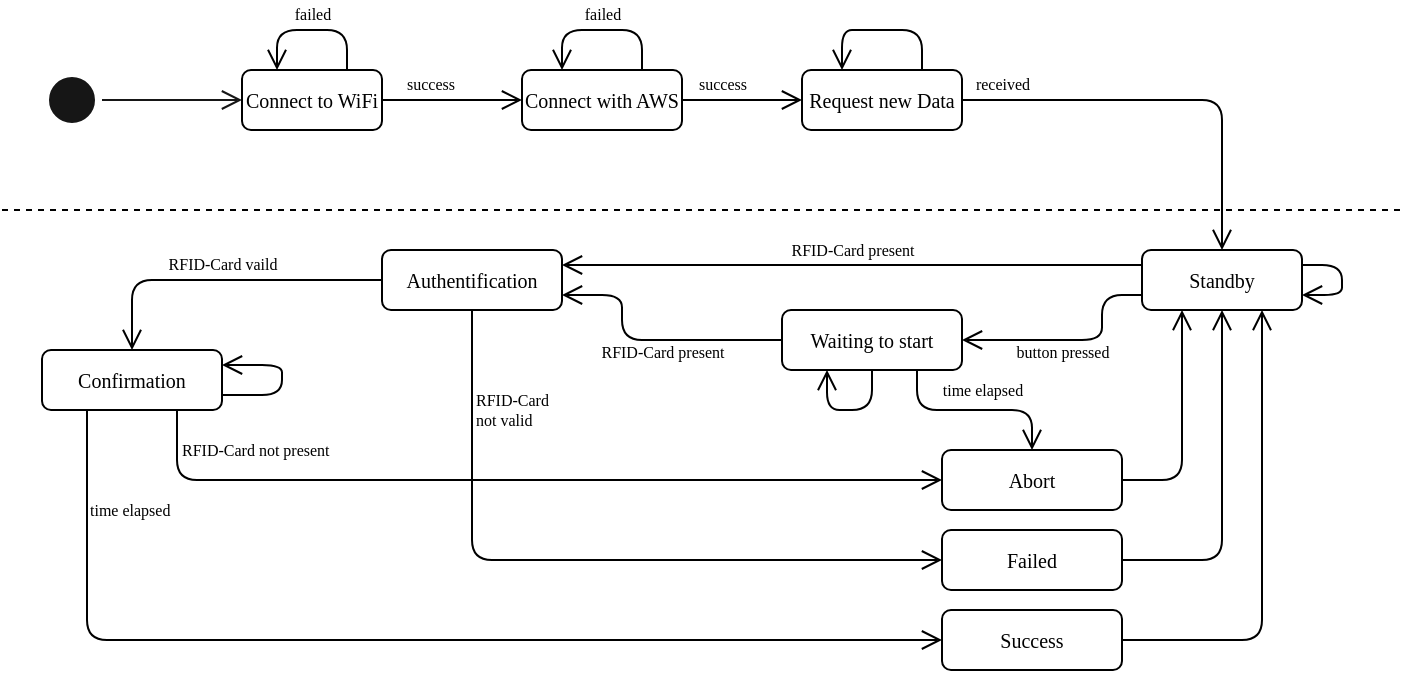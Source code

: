 <mxfile version="13.5.3" type="github">
  <diagram name="Page-1" id="0783ab3e-0a74-02c8-0abd-f7b4e66b4bec">
    <mxGraphModel dx="1188" dy="1490" grid="1" gridSize="10" guides="1" tooltips="1" connect="1" arrows="1" fold="1" page="1" pageScale="1" pageWidth="700" pageHeight="869" background="#ffffff" math="0" shadow="0" extFonts="IBM Plex Sans^https://fonts.googleapis.com/css?family=IBM+Plex+Sans|IBM Plex Mono^https://fonts.googleapis.com/css?family=IBM+Plex+Mono|Inter^https://fonts.googleapis.com/css?family=Inter">
      <root>
        <mxCell id="0" />
        <mxCell id="1" parent="0" />
        <mxCell id="UkPEANMkQvJuo5ozUItd-84" value="no" style="edgeStyle=orthogonalEdgeStyle;rounded=1;orthogonalLoop=1;jettySize=auto;html=1;startSize=8;endArrow=open;endFill=0;endSize=8;strokeColor=#000000;fontFamily=Helvetica;exitX=0;exitY=0.5;exitDx=0;exitDy=0;sketch=1;" parent="1" source="UkPEANMkQvJuo5ozUItd-82" edge="1">
          <mxGeometry x="-0.71" y="-53" relative="1" as="geometry">
            <Array as="points">
              <mxPoint x="-655" y="-90" />
              <mxPoint x="-655" y="-300" />
            </Array>
            <mxPoint as="offset" />
            <mxPoint x="-450" y="-299.971" as="targetPoint" />
          </mxGeometry>
        </mxCell>
        <mxCell id="UkPEANMkQvJuo5ozUItd-104" value="" style="edgeStyle=orthogonalEdgeStyle;html=1;verticalAlign=bottom;endArrow=open;endSize=8;strokeColor=#161616;fontFamily=Helvetica;sketch=1;" parent="1" source="UkPEANMkQvJuo5ozUItd-103" edge="1">
          <mxGeometry relative="1" as="geometry">
            <mxPoint x="-425" y="-750" as="targetPoint" />
            <Array as="points">
              <mxPoint x="-685" y="-5" />
              <mxPoint x="-685" y="-810" />
              <mxPoint x="-425" y="-810" />
            </Array>
          </mxGeometry>
        </mxCell>
        <mxCell id="bansYGRzLUZoKfR-e7xB-3" value="" style="ellipse;html=1;shape=startState;fillColor=#161616;strokeColor=#161616;" vertex="1" parent="1">
          <mxGeometry x="20" y="-830" width="30" height="30" as="geometry" />
        </mxCell>
        <mxCell id="bansYGRzLUZoKfR-e7xB-4" value="" style="edgeStyle=orthogonalEdgeStyle;html=1;verticalAlign=bottom;endArrow=open;endSize=8;strokeColor=#161616;startSize=8;jumpStyle=none;curved=1;" edge="1" source="bansYGRzLUZoKfR-e7xB-3" parent="1" target="bansYGRzLUZoKfR-e7xB-5">
          <mxGeometry relative="1" as="geometry">
            <mxPoint x="110" y="-815" as="targetPoint" />
          </mxGeometry>
        </mxCell>
        <mxCell id="bansYGRzLUZoKfR-e7xB-8" value="&lt;font style=&quot;font-size: 8px&quot;&gt;success&lt;/font&gt;" style="edgeStyle=orthogonalEdgeStyle;curved=1;sketch=0;jumpStyle=none;orthogonalLoop=1;jettySize=auto;html=1;entryX=0;entryY=0.5;entryDx=0;entryDy=0;startArrow=none;startFill=0;startSize=8;endArrow=open;endFill=0;endSize=8;targetPerimeterSpacing=0;fontFamily=Verdana;fontSize=10;labelPosition=center;verticalLabelPosition=top;align=center;verticalAlign=bottom;" edge="1" parent="1" source="bansYGRzLUZoKfR-e7xB-5" target="bansYGRzLUZoKfR-e7xB-7">
          <mxGeometry x="-0.333" relative="1" as="geometry">
            <mxPoint as="offset" />
          </mxGeometry>
        </mxCell>
        <mxCell id="bansYGRzLUZoKfR-e7xB-5" value="&lt;span style=&quot;line-height: 100%&quot;&gt;Connect to WiFi&lt;/span&gt;" style="rounded=1;verticalAlign=middle;labelPosition=center;verticalLabelPosition=middle;align=center;labelBorderColor=none;whiteSpace=wrap;fontFamily=Verdana;html=1;fontSize=10;fillColor=none;" vertex="1" parent="1">
          <mxGeometry x="120" y="-830" width="70" height="30" as="geometry" />
        </mxCell>
        <mxCell id="bansYGRzLUZoKfR-e7xB-6" value="&lt;font style=&quot;font-size: 8px&quot;&gt;failed&lt;/font&gt;" style="orthogonalLoop=1;jettySize=auto;html=1;exitX=0.25;exitY=0;exitDx=0;exitDy=0;entryX=0.75;entryY=0;entryDx=0;entryDy=0;startArrow=open;startFill=0;endArrow=none;endFill=0;fontFamily=Verdana;fontSize=10;targetPerimeterSpacing=0;endSize=8;startSize=8;jumpStyle=none;sketch=0;rounded=1;labelPosition=center;verticalLabelPosition=top;align=center;verticalAlign=bottom;edgeStyle=orthogonalEdgeStyle;" edge="1" parent="1" source="bansYGRzLUZoKfR-e7xB-5" target="bansYGRzLUZoKfR-e7xB-5">
          <mxGeometry relative="1" as="geometry">
            <Array as="points">
              <mxPoint x="138" y="-850" />
              <mxPoint x="173" y="-850" />
            </Array>
          </mxGeometry>
        </mxCell>
        <mxCell id="bansYGRzLUZoKfR-e7xB-7" value="&lt;span style=&quot;line-height: 100%&quot;&gt;Connect with AWS&lt;/span&gt;" style="rounded=1;verticalAlign=middle;labelPosition=center;verticalLabelPosition=middle;align=center;labelBorderColor=none;whiteSpace=wrap;fontFamily=Verdana;html=1;fontSize=10;fillColor=none;" vertex="1" parent="1">
          <mxGeometry x="260" y="-830" width="80" height="30" as="geometry" />
        </mxCell>
        <mxCell id="bansYGRzLUZoKfR-e7xB-9" value="&lt;font style=&quot;font-size: 8px&quot;&gt;failed&lt;/font&gt;" style="orthogonalLoop=1;jettySize=auto;html=1;exitX=0.25;exitY=0;exitDx=0;exitDy=0;entryX=0.75;entryY=0;entryDx=0;entryDy=0;startArrow=open;startFill=0;endArrow=none;endFill=0;fontFamily=Verdana;fontSize=10;targetPerimeterSpacing=0;endSize=8;startSize=8;jumpStyle=none;sketch=0;rounded=1;labelPosition=center;verticalLabelPosition=top;align=center;verticalAlign=bottom;edgeStyle=orthogonalEdgeStyle;" edge="1" parent="1" source="bansYGRzLUZoKfR-e7xB-7" target="bansYGRzLUZoKfR-e7xB-7">
          <mxGeometry relative="1" as="geometry">
            <mxPoint x="262.5" y="-830" as="sourcePoint" />
            <mxPoint x="297.5" y="-830" as="targetPoint" />
            <Array as="points">
              <mxPoint x="280" y="-850" />
              <mxPoint x="320" y="-850" />
            </Array>
          </mxGeometry>
        </mxCell>
        <mxCell id="bansYGRzLUZoKfR-e7xB-14" value="received" style="edgeStyle=orthogonalEdgeStyle;rounded=1;sketch=0;jumpStyle=none;orthogonalLoop=1;jettySize=auto;html=1;startArrow=none;startFill=0;startSize=8;endArrow=open;endFill=0;endSize=8;targetPerimeterSpacing=0;strokeWidth=1;fontFamily=Verdana;fontSize=8;labelPosition=center;verticalLabelPosition=top;align=center;verticalAlign=bottom;entryX=0.5;entryY=0;entryDx=0;entryDy=0;" edge="1" parent="1" source="bansYGRzLUZoKfR-e7xB-10" target="bansYGRzLUZoKfR-e7xB-17">
          <mxGeometry x="-0.805" relative="1" as="geometry">
            <mxPoint x="640" y="-720" as="targetPoint" />
            <Array as="points">
              <mxPoint x="610" y="-815" />
            </Array>
            <mxPoint as="offset" />
          </mxGeometry>
        </mxCell>
        <mxCell id="bansYGRzLUZoKfR-e7xB-10" value="&lt;span style=&quot;line-height: 100%&quot;&gt;Request new Data&lt;/span&gt;" style="rounded=1;verticalAlign=middle;labelPosition=center;verticalLabelPosition=middle;align=center;labelBorderColor=none;whiteSpace=wrap;fontFamily=Verdana;html=1;fontSize=10;fillColor=none;" vertex="1" parent="1">
          <mxGeometry x="400" y="-830" width="80" height="30" as="geometry" />
        </mxCell>
        <mxCell id="bansYGRzLUZoKfR-e7xB-11" value="&lt;font style=&quot;font-size: 8px&quot;&gt;success&lt;/font&gt;" style="edgeStyle=orthogonalEdgeStyle;sketch=0;jumpStyle=none;orthogonalLoop=1;jettySize=auto;html=1;startArrow=none;startFill=0;startSize=8;endArrow=open;endFill=0;endSize=8;targetPerimeterSpacing=0;fontFamily=Verdana;fontSize=10;labelPosition=center;verticalLabelPosition=top;align=center;verticalAlign=bottom;exitX=1;exitY=0.5;exitDx=0;exitDy=0;rounded=1;" edge="1" parent="1" source="bansYGRzLUZoKfR-e7xB-7" target="bansYGRzLUZoKfR-e7xB-10">
          <mxGeometry x="-0.333" relative="1" as="geometry">
            <mxPoint x="330" y="-790" as="sourcePoint" />
            <mxPoint x="390" y="-790" as="targetPoint" />
            <mxPoint as="offset" />
          </mxGeometry>
        </mxCell>
        <mxCell id="bansYGRzLUZoKfR-e7xB-12" style="edgeStyle=orthogonalEdgeStyle;sketch=0;jumpStyle=none;orthogonalLoop=1;jettySize=auto;html=1;exitX=0.75;exitY=0;exitDx=0;exitDy=0;entryX=0.25;entryY=0;entryDx=0;entryDy=0;startArrow=none;startFill=0;startSize=8;endArrow=open;endFill=0;endSize=8;targetPerimeterSpacing=0;fontFamily=Verdana;fontSize=10;rounded=1;" edge="1" parent="1" source="bansYGRzLUZoKfR-e7xB-10" target="bansYGRzLUZoKfR-e7xB-10">
          <mxGeometry relative="1" as="geometry">
            <Array as="points">
              <mxPoint x="440" y="-850" />
              <mxPoint x="400" y="-850" />
            </Array>
          </mxGeometry>
        </mxCell>
        <mxCell id="bansYGRzLUZoKfR-e7xB-13" value="" style="endArrow=none;dashed=1;html=1;strokeWidth=1;fontFamily=Verdana;fontSize=10;" edge="1" parent="1">
          <mxGeometry width="50" height="50" relative="1" as="geometry">
            <mxPoint y="-760" as="sourcePoint" />
            <mxPoint x="700" y="-760" as="targetPoint" />
          </mxGeometry>
        </mxCell>
        <mxCell id="bansYGRzLUZoKfR-e7xB-22" value="RFID-Card present" style="edgeStyle=orthogonalEdgeStyle;rounded=1;sketch=0;jumpStyle=none;orthogonalLoop=1;jettySize=auto;html=1;entryX=1;entryY=0.25;entryDx=0;entryDy=0;startArrow=none;startFill=0;startSize=8;endArrow=open;endFill=0;endSize=8;targetPerimeterSpacing=0;strokeWidth=1;fontFamily=Verdana;fontSize=8;exitX=0;exitY=0.25;exitDx=0;exitDy=0;labelPosition=center;verticalLabelPosition=top;align=center;verticalAlign=bottom;" edge="1" parent="1" source="bansYGRzLUZoKfR-e7xB-17" target="bansYGRzLUZoKfR-e7xB-21">
          <mxGeometry relative="1" as="geometry" />
        </mxCell>
        <mxCell id="bansYGRzLUZoKfR-e7xB-24" value="button pressed" style="edgeStyle=orthogonalEdgeStyle;rounded=1;sketch=0;jumpStyle=none;orthogonalLoop=1;jettySize=auto;html=1;startArrow=none;startFill=0;startSize=8;endArrow=open;endFill=0;endSize=8;targetPerimeterSpacing=0;strokeColor=#000000;strokeWidth=1;fontFamily=Verdana;fontSize=8;exitX=0;exitY=0.75;exitDx=0;exitDy=0;entryX=1;entryY=0.5;entryDx=0;entryDy=0;labelPosition=center;verticalLabelPosition=bottom;align=center;verticalAlign=top;" edge="1" parent="1" source="bansYGRzLUZoKfR-e7xB-17" target="bansYGRzLUZoKfR-e7xB-23">
          <mxGeometry x="0.111" y="-5" relative="1" as="geometry">
            <Array as="points">
              <mxPoint x="550" y="-717" />
              <mxPoint x="550" y="-695" />
            </Array>
            <mxPoint as="offset" />
          </mxGeometry>
        </mxCell>
        <mxCell id="bansYGRzLUZoKfR-e7xB-26" style="edgeStyle=orthogonalEdgeStyle;rounded=1;sketch=0;jumpStyle=none;orthogonalLoop=1;jettySize=auto;html=1;startArrow=none;startFill=0;startSize=8;endArrow=open;endFill=0;endSize=8;targetPerimeterSpacing=0;strokeColor=#000000;strokeWidth=1;fontFamily=Verdana;fontSize=8;exitX=1;exitY=0.25;exitDx=0;exitDy=0;entryX=1;entryY=0.75;entryDx=0;entryDy=0;" edge="1" parent="1" source="bansYGRzLUZoKfR-e7xB-17" target="bansYGRzLUZoKfR-e7xB-17">
          <mxGeometry relative="1" as="geometry">
            <mxPoint x="660.0" y="-710" as="targetPoint" />
            <Array as="points">
              <mxPoint x="670" y="-733" />
              <mxPoint x="670" y="-717" />
            </Array>
          </mxGeometry>
        </mxCell>
        <mxCell id="bansYGRzLUZoKfR-e7xB-17" value="&lt;span style=&quot;line-height: 100%&quot;&gt;Standby&lt;/span&gt;" style="rounded=1;verticalAlign=middle;labelPosition=center;verticalLabelPosition=middle;align=center;labelBorderColor=none;whiteSpace=wrap;fontFamily=Verdana;html=1;fontSize=10;fillColor=none;" vertex="1" parent="1">
          <mxGeometry x="570" y="-740" width="80" height="30" as="geometry" />
        </mxCell>
        <mxCell id="bansYGRzLUZoKfR-e7xB-30" value="RFID-Card vaild" style="edgeStyle=orthogonalEdgeStyle;rounded=1;sketch=0;jumpStyle=none;orthogonalLoop=1;jettySize=auto;html=1;startArrow=none;startFill=0;startSize=8;endArrow=open;endFill=0;endSize=8;targetPerimeterSpacing=0;strokeColor=#000000;strokeWidth=1;fontFamily=Verdana;fontSize=8;labelPosition=center;verticalLabelPosition=top;align=center;verticalAlign=bottom;entryX=0.5;entryY=0;entryDx=0;entryDy=0;" edge="1" parent="1" source="bansYGRzLUZoKfR-e7xB-21" target="bansYGRzLUZoKfR-e7xB-29">
          <mxGeometry relative="1" as="geometry">
            <Array as="points">
              <mxPoint x="65" y="-725" />
            </Array>
          </mxGeometry>
        </mxCell>
        <mxCell id="bansYGRzLUZoKfR-e7xB-41" value="RFID-Card&lt;br&gt;not valid" style="edgeStyle=orthogonalEdgeStyle;rounded=1;sketch=0;jumpStyle=none;orthogonalLoop=1;jettySize=auto;html=1;entryX=0;entryY=0.5;entryDx=0;entryDy=0;startArrow=none;startFill=0;startSize=8;endArrow=open;endFill=0;endSize=8;targetPerimeterSpacing=0;strokeColor=#000000;strokeWidth=1;fontFamily=Verdana;fontSize=8;labelPosition=right;verticalLabelPosition=middle;align=left;verticalAlign=middle;exitX=0.5;exitY=1;exitDx=0;exitDy=0;" edge="1" parent="1" source="bansYGRzLUZoKfR-e7xB-21" target="bansYGRzLUZoKfR-e7xB-35">
          <mxGeometry x="-0.722" relative="1" as="geometry">
            <Array as="points">
              <mxPoint x="235" y="-585" />
            </Array>
            <mxPoint as="offset" />
          </mxGeometry>
        </mxCell>
        <mxCell id="bansYGRzLUZoKfR-e7xB-21" value="&lt;span style=&quot;line-height: 100%&quot;&gt;Authentification&lt;/span&gt;" style="rounded=1;verticalAlign=middle;labelPosition=center;verticalLabelPosition=middle;align=center;labelBorderColor=none;whiteSpace=wrap;fontFamily=Verdana;html=1;fontSize=10;fillColor=none;" vertex="1" parent="1">
          <mxGeometry x="190" y="-740" width="90" height="30" as="geometry" />
        </mxCell>
        <mxCell id="bansYGRzLUZoKfR-e7xB-25" value="RFID-Card present" style="rounded=1;sketch=0;jumpStyle=none;orthogonalLoop=1;jettySize=auto;html=1;entryX=1;entryY=0.75;entryDx=0;entryDy=0;startArrow=none;startFill=0;startSize=8;endArrow=open;endFill=0;endSize=8;targetPerimeterSpacing=0;strokeColor=#000000;strokeWidth=1;fontFamily=Verdana;fontSize=8;exitX=0;exitY=0.5;exitDx=0;exitDy=0;labelPosition=center;verticalLabelPosition=bottom;align=center;verticalAlign=top;edgeStyle=orthogonalEdgeStyle;" edge="1" parent="1" source="bansYGRzLUZoKfR-e7xB-23" target="bansYGRzLUZoKfR-e7xB-21">
          <mxGeometry x="-0.094" y="-5" relative="1" as="geometry">
            <Array as="points">
              <mxPoint x="310" y="-695" />
              <mxPoint x="310" y="-717" />
            </Array>
            <mxPoint as="offset" />
          </mxGeometry>
        </mxCell>
        <mxCell id="bansYGRzLUZoKfR-e7xB-34" value="time elapsed" style="edgeStyle=orthogonalEdgeStyle;rounded=1;sketch=0;jumpStyle=none;orthogonalLoop=1;jettySize=auto;html=1;exitX=0.75;exitY=1;exitDx=0;exitDy=0;startArrow=none;startFill=0;startSize=8;endArrow=open;endFill=0;endSize=8;targetPerimeterSpacing=0;strokeColor=#000000;strokeWidth=1;fontFamily=Verdana;fontSize=8;" edge="1" parent="1" source="bansYGRzLUZoKfR-e7xB-23" target="bansYGRzLUZoKfR-e7xB-33">
          <mxGeometry x="0.077" y="10" relative="1" as="geometry">
            <mxPoint as="offset" />
          </mxGeometry>
        </mxCell>
        <mxCell id="bansYGRzLUZoKfR-e7xB-23" value="&lt;span style=&quot;line-height: 100%&quot;&gt;Waiting to start&lt;/span&gt;" style="rounded=1;verticalAlign=middle;labelPosition=center;verticalLabelPosition=middle;align=center;labelBorderColor=none;whiteSpace=wrap;fontFamily=Verdana;html=1;fontSize=10;fillColor=none;" vertex="1" parent="1">
          <mxGeometry x="390" y="-710" width="90" height="30" as="geometry" />
        </mxCell>
        <mxCell id="bansYGRzLUZoKfR-e7xB-27" style="edgeStyle=orthogonalEdgeStyle;rounded=1;sketch=0;jumpStyle=none;orthogonalLoop=1;jettySize=auto;html=1;entryX=0.25;entryY=1;entryDx=0;entryDy=0;startArrow=none;startFill=0;startSize=8;endArrow=open;endFill=0;endSize=8;targetPerimeterSpacing=0;strokeColor=#000000;strokeWidth=1;fontFamily=Verdana;fontSize=8;exitX=0.5;exitY=1;exitDx=0;exitDy=0;" edge="1" parent="1" source="bansYGRzLUZoKfR-e7xB-23" target="bansYGRzLUZoKfR-e7xB-23">
          <mxGeometry relative="1" as="geometry">
            <Array as="points">
              <mxPoint x="435" y="-660" />
              <mxPoint x="413" y="-660" />
            </Array>
          </mxGeometry>
        </mxCell>
        <mxCell id="bansYGRzLUZoKfR-e7xB-40" value="RFID-Card not present" style="edgeStyle=orthogonalEdgeStyle;rounded=1;sketch=0;jumpStyle=none;orthogonalLoop=1;jettySize=auto;html=1;exitX=0.75;exitY=1;exitDx=0;exitDy=0;entryX=0;entryY=0.5;entryDx=0;entryDy=0;startArrow=none;startFill=0;startSize=8;endArrow=open;endFill=0;endSize=8;targetPerimeterSpacing=0;strokeColor=#000000;strokeWidth=1;fontFamily=Verdana;fontSize=8;labelPosition=right;verticalLabelPosition=middle;align=left;verticalAlign=middle;" edge="1" parent="1" source="bansYGRzLUZoKfR-e7xB-29" target="bansYGRzLUZoKfR-e7xB-33">
          <mxGeometry x="-0.904" relative="1" as="geometry">
            <mxPoint as="offset" />
          </mxGeometry>
        </mxCell>
        <mxCell id="bansYGRzLUZoKfR-e7xB-42" value="time elapsed" style="edgeStyle=orthogonalEdgeStyle;rounded=1;sketch=0;jumpStyle=none;orthogonalLoop=1;jettySize=auto;html=1;exitX=0.25;exitY=1;exitDx=0;exitDy=0;entryX=0;entryY=0.5;entryDx=0;entryDy=0;startArrow=none;startFill=0;startSize=8;endArrow=open;endFill=0;endSize=8;targetPerimeterSpacing=0;strokeColor=#000000;strokeWidth=1;fontFamily=Verdana;fontSize=8;labelPosition=right;verticalLabelPosition=middle;align=left;verticalAlign=middle;" edge="1" parent="1" source="bansYGRzLUZoKfR-e7xB-29" target="bansYGRzLUZoKfR-e7xB-36">
          <mxGeometry x="-0.816" relative="1" as="geometry">
            <mxPoint as="offset" />
          </mxGeometry>
        </mxCell>
        <mxCell id="bansYGRzLUZoKfR-e7xB-29" value="&lt;span style=&quot;line-height: 100%&quot;&gt;Confirmation&lt;/span&gt;" style="rounded=1;verticalAlign=middle;labelPosition=center;verticalLabelPosition=middle;align=center;labelBorderColor=none;whiteSpace=wrap;fontFamily=Verdana;html=1;fontSize=10;fillColor=none;" vertex="1" parent="1">
          <mxGeometry x="20" y="-690" width="90" height="30" as="geometry" />
        </mxCell>
        <mxCell id="bansYGRzLUZoKfR-e7xB-32" style="edgeStyle=orthogonalEdgeStyle;rounded=1;sketch=0;jumpStyle=none;orthogonalLoop=1;jettySize=auto;html=1;exitX=1;exitY=0.75;exitDx=0;exitDy=0;entryX=1;entryY=0.25;entryDx=0;entryDy=0;startArrow=none;startFill=0;startSize=8;endArrow=open;endFill=0;endSize=8;targetPerimeterSpacing=0;strokeColor=#000000;strokeWidth=1;fontFamily=Verdana;fontSize=8;" edge="1" parent="1" source="bansYGRzLUZoKfR-e7xB-29" target="bansYGRzLUZoKfR-e7xB-29">
          <mxGeometry relative="1" as="geometry">
            <Array as="points">
              <mxPoint x="140" y="-667" />
              <mxPoint x="140" y="-683" />
            </Array>
          </mxGeometry>
        </mxCell>
        <mxCell id="bansYGRzLUZoKfR-e7xB-37" style="edgeStyle=orthogonalEdgeStyle;rounded=1;sketch=0;jumpStyle=none;orthogonalLoop=1;jettySize=auto;html=1;entryX=0.25;entryY=1;entryDx=0;entryDy=0;startArrow=none;startFill=0;startSize=8;endArrow=open;endFill=0;endSize=8;targetPerimeterSpacing=0;strokeColor=#000000;strokeWidth=1;fontFamily=Verdana;fontSize=8;" edge="1" parent="1" source="bansYGRzLUZoKfR-e7xB-33" target="bansYGRzLUZoKfR-e7xB-17">
          <mxGeometry relative="1" as="geometry" />
        </mxCell>
        <mxCell id="bansYGRzLUZoKfR-e7xB-33" value="&lt;span style=&quot;line-height: 100%&quot;&gt;Abort&lt;/span&gt;" style="rounded=1;verticalAlign=middle;labelPosition=center;verticalLabelPosition=middle;align=center;labelBorderColor=none;whiteSpace=wrap;fontFamily=Verdana;html=1;fontSize=10;fillColor=none;" vertex="1" parent="1">
          <mxGeometry x="470" y="-640" width="90" height="30" as="geometry" />
        </mxCell>
        <mxCell id="bansYGRzLUZoKfR-e7xB-38" style="edgeStyle=orthogonalEdgeStyle;rounded=1;sketch=0;jumpStyle=none;orthogonalLoop=1;jettySize=auto;html=1;entryX=0.5;entryY=1;entryDx=0;entryDy=0;startArrow=none;startFill=0;startSize=8;endArrow=open;endFill=0;endSize=8;targetPerimeterSpacing=0;strokeColor=#000000;strokeWidth=1;fontFamily=Verdana;fontSize=8;" edge="1" parent="1" source="bansYGRzLUZoKfR-e7xB-35" target="bansYGRzLUZoKfR-e7xB-17">
          <mxGeometry relative="1" as="geometry" />
        </mxCell>
        <mxCell id="bansYGRzLUZoKfR-e7xB-35" value="&lt;span style=&quot;line-height: 100%&quot;&gt;Failed&lt;/span&gt;" style="rounded=1;verticalAlign=middle;labelPosition=center;verticalLabelPosition=middle;align=center;labelBorderColor=none;whiteSpace=wrap;fontFamily=Verdana;html=1;fontSize=10;fillColor=none;" vertex="1" parent="1">
          <mxGeometry x="470" y="-600" width="90" height="30" as="geometry" />
        </mxCell>
        <mxCell id="bansYGRzLUZoKfR-e7xB-39" style="edgeStyle=orthogonalEdgeStyle;rounded=1;sketch=0;jumpStyle=none;orthogonalLoop=1;jettySize=auto;html=1;startArrow=none;startFill=0;startSize=8;endArrow=open;endFill=0;endSize=8;targetPerimeterSpacing=0;strokeColor=#000000;strokeWidth=1;fontFamily=Verdana;fontSize=8;entryX=0.75;entryY=1;entryDx=0;entryDy=0;" edge="1" parent="1" source="bansYGRzLUZoKfR-e7xB-36" target="bansYGRzLUZoKfR-e7xB-17">
          <mxGeometry relative="1" as="geometry" />
        </mxCell>
        <mxCell id="bansYGRzLUZoKfR-e7xB-36" value="&lt;span style=&quot;line-height: 100%&quot;&gt;Success&lt;/span&gt;" style="rounded=1;verticalAlign=middle;labelPosition=center;verticalLabelPosition=middle;align=center;labelBorderColor=none;whiteSpace=wrap;fontFamily=Verdana;html=1;fontSize=10;fillColor=none;" vertex="1" parent="1">
          <mxGeometry x="470" y="-560" width="90" height="30" as="geometry" />
        </mxCell>
      </root>
    </mxGraphModel>
  </diagram>
</mxfile>
